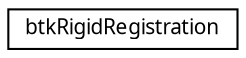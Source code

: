 digraph G
{
  edge [fontname="FreeSans.ttf",fontsize="10",labelfontname="FreeSans.ttf",labelfontsize="10"];
  node [fontname="FreeSans.ttf",fontsize="10",shape=record];
  rankdir=LR;
  Node1 [label="btkRigidRegistration",height=0.2,width=0.4,color="black", fillcolor="white", style="filled",URL="$classbtk_rigid_registration.html",tooltip="Initialized registration method."];
}
